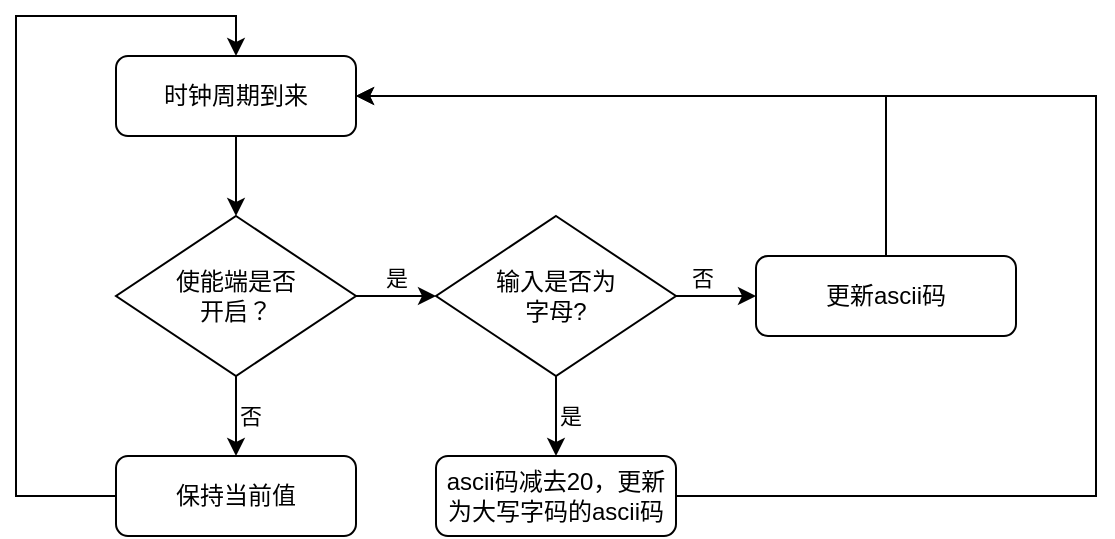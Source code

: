 <mxfile version="13.9.9" type="device"><diagram id="C5RBs43oDa-KdzZeNtuy" name="Page-1"><mxGraphModel dx="1550" dy="862" grid="1" gridSize="10" guides="1" tooltips="1" connect="1" arrows="1" fold="1" page="1" pageScale="1" pageWidth="827" pageHeight="1169" math="0" shadow="0"><root><mxCell id="WIyWlLk6GJQsqaUBKTNV-0"/><mxCell id="WIyWlLk6GJQsqaUBKTNV-1" parent="WIyWlLk6GJQsqaUBKTNV-0"/><mxCell id="xpQ2i_OQYIvkJpjqdC9j-2" style="edgeStyle=orthogonalEdgeStyle;rounded=0;orthogonalLoop=1;jettySize=auto;html=1;entryX=0.5;entryY=0;entryDx=0;entryDy=0;" edge="1" parent="WIyWlLk6GJQsqaUBKTNV-1" source="xpQ2i_OQYIvkJpjqdC9j-0" target="xpQ2i_OQYIvkJpjqdC9j-1"><mxGeometry relative="1" as="geometry"/></mxCell><mxCell id="xpQ2i_OQYIvkJpjqdC9j-0" value="时钟周期到来" style="rounded=1;whiteSpace=wrap;html=1;" vertex="1" parent="WIyWlLk6GJQsqaUBKTNV-1"><mxGeometry x="280" y="360" width="120" height="40" as="geometry"/></mxCell><mxCell id="xpQ2i_OQYIvkJpjqdC9j-4" value="否" style="edgeStyle=orthogonalEdgeStyle;rounded=0;orthogonalLoop=1;jettySize=auto;html=1;entryX=0.5;entryY=0;entryDx=0;entryDy=0;verticalAlign=middle;align=left;" edge="1" parent="WIyWlLk6GJQsqaUBKTNV-1" source="xpQ2i_OQYIvkJpjqdC9j-1" target="xpQ2i_OQYIvkJpjqdC9j-3"><mxGeometry relative="1" as="geometry"/></mxCell><mxCell id="xpQ2i_OQYIvkJpjqdC9j-7" value="是" style="edgeStyle=orthogonalEdgeStyle;rounded=0;orthogonalLoop=1;jettySize=auto;html=1;entryX=0;entryY=0.5;entryDx=0;entryDy=0;verticalAlign=bottom;" edge="1" parent="WIyWlLk6GJQsqaUBKTNV-1" source="xpQ2i_OQYIvkJpjqdC9j-1" target="xpQ2i_OQYIvkJpjqdC9j-6"><mxGeometry relative="1" as="geometry"/></mxCell><mxCell id="xpQ2i_OQYIvkJpjqdC9j-1" value="使能端是否&lt;br&gt;开启？" style="rhombus;whiteSpace=wrap;html=1;" vertex="1" parent="WIyWlLk6GJQsqaUBKTNV-1"><mxGeometry x="280" y="440" width="120" height="80" as="geometry"/></mxCell><mxCell id="xpQ2i_OQYIvkJpjqdC9j-5" style="edgeStyle=orthogonalEdgeStyle;rounded=0;orthogonalLoop=1;jettySize=auto;html=1;entryX=0.5;entryY=0;entryDx=0;entryDy=0;" edge="1" parent="WIyWlLk6GJQsqaUBKTNV-1" source="xpQ2i_OQYIvkJpjqdC9j-3" target="xpQ2i_OQYIvkJpjqdC9j-0"><mxGeometry relative="1" as="geometry"><Array as="points"><mxPoint x="230" y="580"/><mxPoint x="230" y="340"/><mxPoint x="340" y="340"/></Array></mxGeometry></mxCell><mxCell id="xpQ2i_OQYIvkJpjqdC9j-3" value="保持当前值" style="rounded=1;whiteSpace=wrap;html=1;" vertex="1" parent="WIyWlLk6GJQsqaUBKTNV-1"><mxGeometry x="280" y="560" width="120" height="40" as="geometry"/></mxCell><mxCell id="xpQ2i_OQYIvkJpjqdC9j-10" value="是" style="edgeStyle=orthogonalEdgeStyle;rounded=0;orthogonalLoop=1;jettySize=auto;html=1;entryX=0.5;entryY=0;entryDx=0;entryDy=0;align=left;" edge="1" parent="WIyWlLk6GJQsqaUBKTNV-1" source="xpQ2i_OQYIvkJpjqdC9j-6" target="xpQ2i_OQYIvkJpjqdC9j-8"><mxGeometry relative="1" as="geometry"/></mxCell><mxCell id="xpQ2i_OQYIvkJpjqdC9j-12" value="否" style="edgeStyle=orthogonalEdgeStyle;rounded=0;orthogonalLoop=1;jettySize=auto;html=1;entryX=0;entryY=0.5;entryDx=0;entryDy=0;align=right;verticalAlign=bottom;" edge="1" parent="WIyWlLk6GJQsqaUBKTNV-1" source="xpQ2i_OQYIvkJpjqdC9j-6" target="xpQ2i_OQYIvkJpjqdC9j-9"><mxGeometry relative="1" as="geometry"/></mxCell><mxCell id="xpQ2i_OQYIvkJpjqdC9j-6" value="输入是否为&lt;br&gt;字母?" style="rhombus;whiteSpace=wrap;html=1;" vertex="1" parent="WIyWlLk6GJQsqaUBKTNV-1"><mxGeometry x="440" y="440" width="120" height="80" as="geometry"/></mxCell><mxCell id="xpQ2i_OQYIvkJpjqdC9j-14" style="edgeStyle=orthogonalEdgeStyle;rounded=0;orthogonalLoop=1;jettySize=auto;html=1;entryX=1;entryY=0.5;entryDx=0;entryDy=0;align=right;" edge="1" parent="WIyWlLk6GJQsqaUBKTNV-1" source="xpQ2i_OQYIvkJpjqdC9j-8" target="xpQ2i_OQYIvkJpjqdC9j-0"><mxGeometry relative="1" as="geometry"><Array as="points"><mxPoint x="770" y="580"/><mxPoint x="770" y="380"/></Array></mxGeometry></mxCell><mxCell id="xpQ2i_OQYIvkJpjqdC9j-8" value="ascii码减去20，更新为大写字码的ascii码" style="rounded=1;whiteSpace=wrap;html=1;" vertex="1" parent="WIyWlLk6GJQsqaUBKTNV-1"><mxGeometry x="440" y="560" width="120" height="40" as="geometry"/></mxCell><mxCell id="xpQ2i_OQYIvkJpjqdC9j-13" style="edgeStyle=orthogonalEdgeStyle;rounded=0;orthogonalLoop=1;jettySize=auto;html=1;entryX=1;entryY=0.5;entryDx=0;entryDy=0;align=right;" edge="1" parent="WIyWlLk6GJQsqaUBKTNV-1" source="xpQ2i_OQYIvkJpjqdC9j-9" target="xpQ2i_OQYIvkJpjqdC9j-0"><mxGeometry relative="1" as="geometry"><Array as="points"><mxPoint x="665" y="380"/></Array></mxGeometry></mxCell><mxCell id="xpQ2i_OQYIvkJpjqdC9j-9" value="更新ascii码" style="rounded=1;whiteSpace=wrap;html=1;" vertex="1" parent="WIyWlLk6GJQsqaUBKTNV-1"><mxGeometry x="600" y="460" width="130" height="40" as="geometry"/></mxCell></root></mxGraphModel></diagram></mxfile>